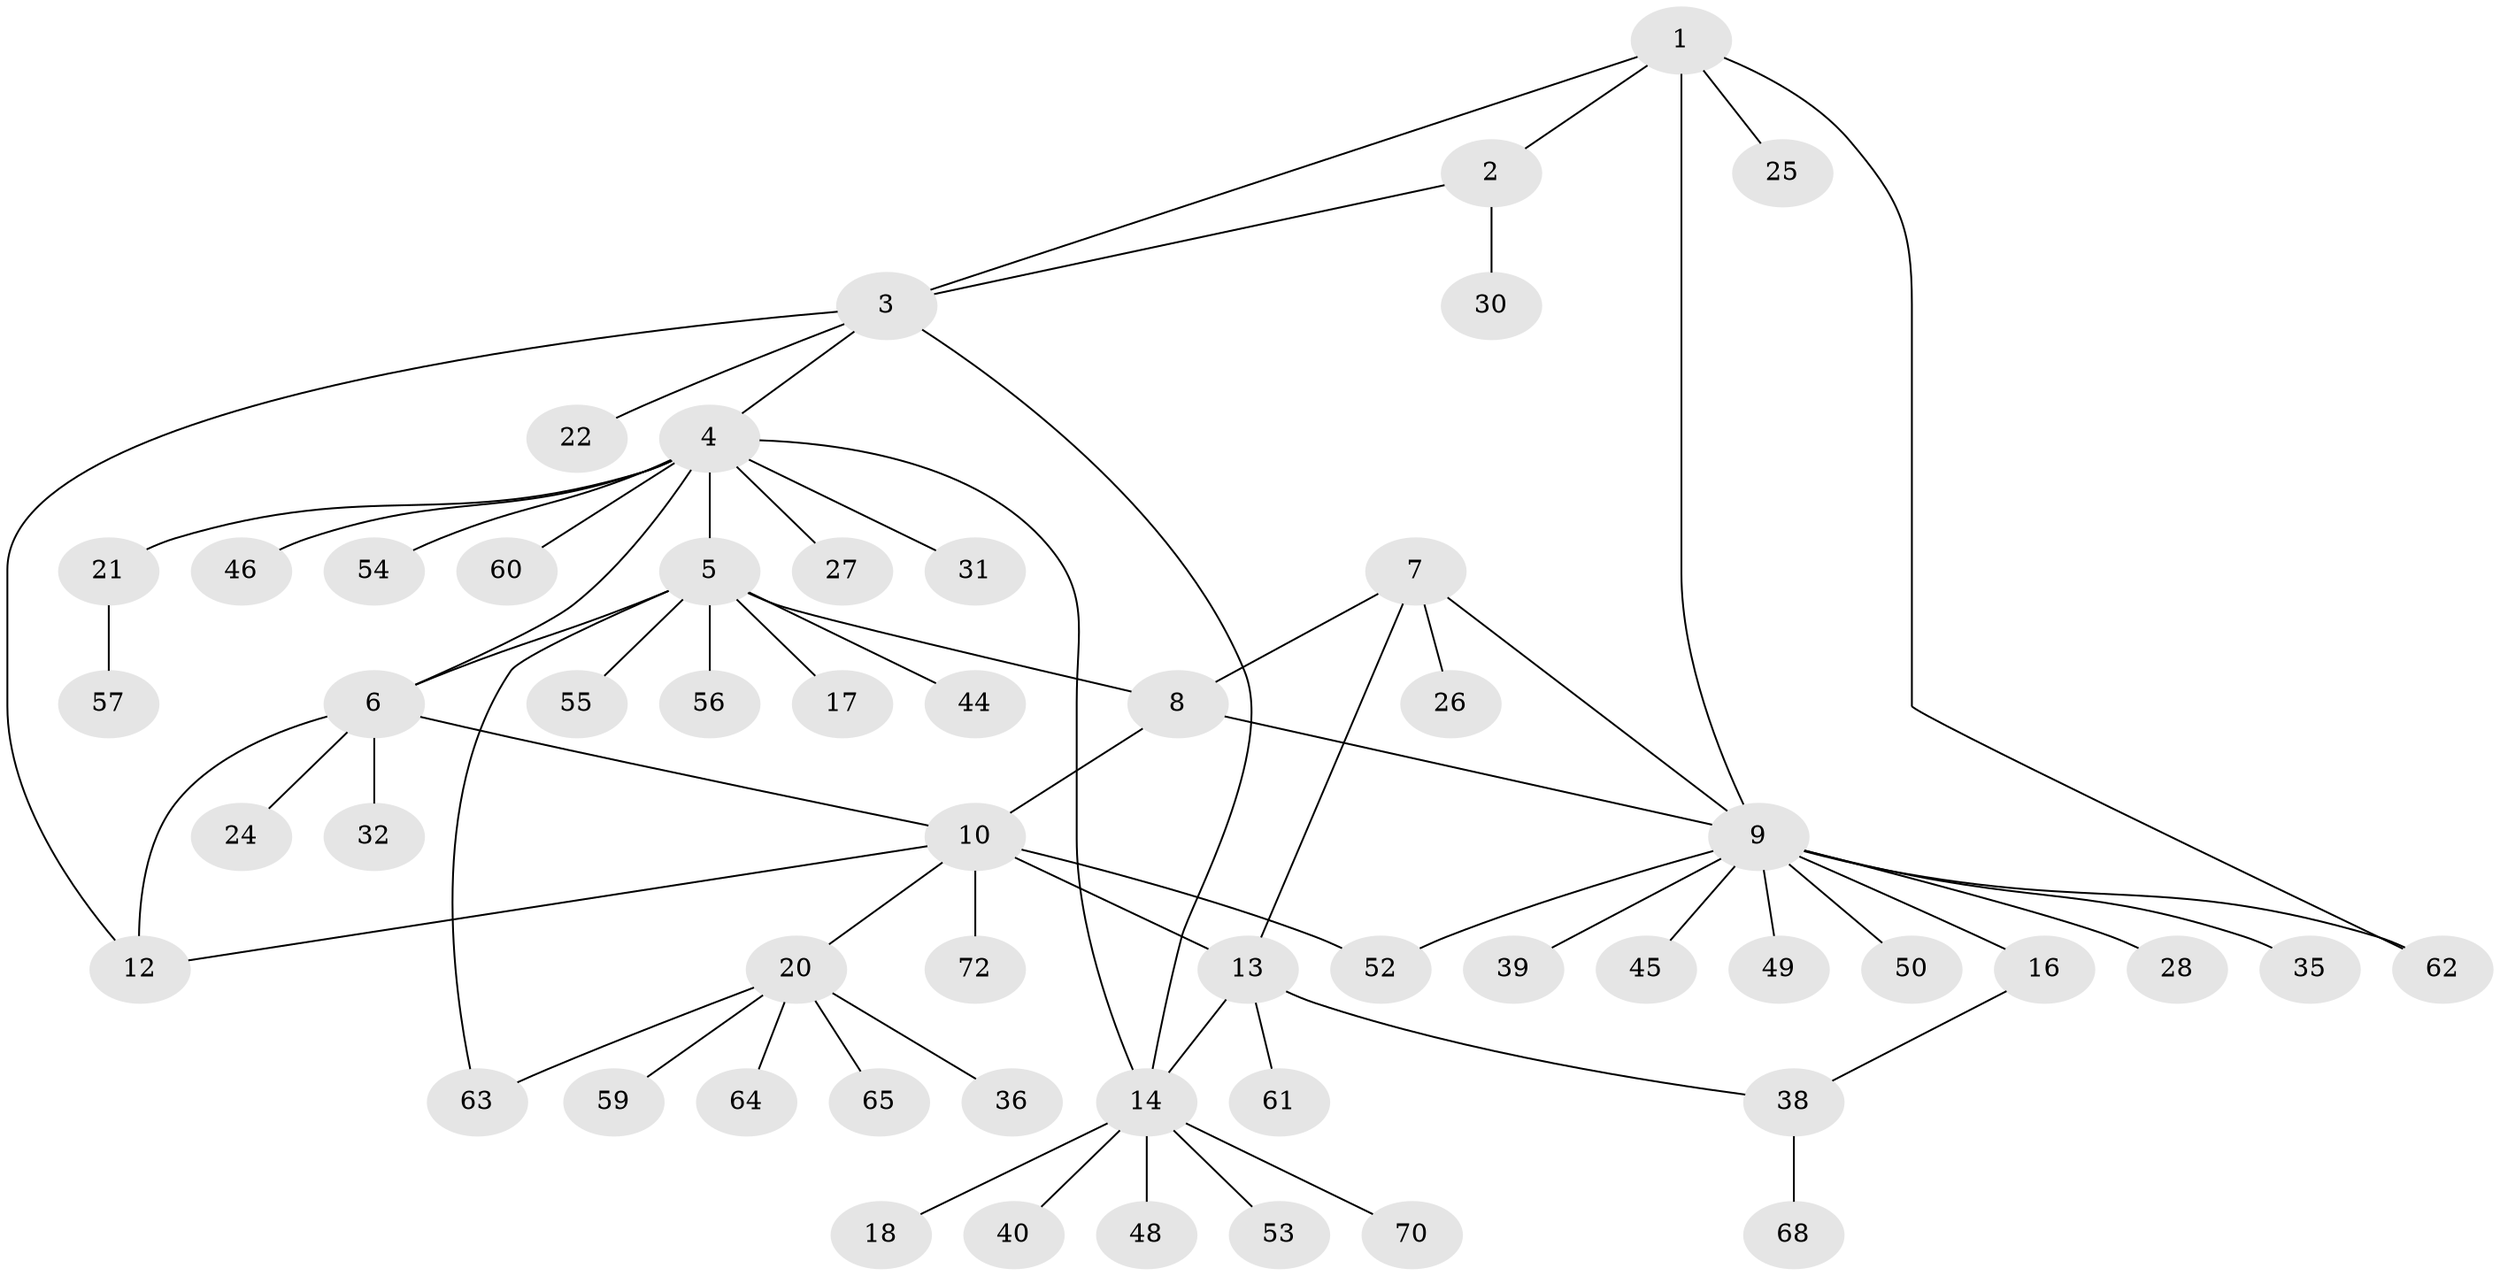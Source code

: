 // Generated by graph-tools (version 1.1) at 2025/52/02/27/25 19:52:17]
// undirected, 54 vertices, 67 edges
graph export_dot {
graph [start="1"]
  node [color=gray90,style=filled];
  1 [super="+37"];
  2;
  3 [super="+41"];
  4 [super="+42"];
  5 [super="+23"];
  6 [super="+11"];
  7 [super="+19"];
  8;
  9 [super="+34"];
  10 [super="+51"];
  12 [super="+58"];
  13 [super="+47"];
  14 [super="+15"];
  16 [super="+33"];
  17 [super="+69"];
  18;
  20 [super="+29"];
  21;
  22;
  24;
  25;
  26 [super="+71"];
  27;
  28;
  30 [super="+43"];
  31;
  32;
  35;
  36;
  38;
  39;
  40;
  44;
  45;
  46 [super="+66"];
  48;
  49;
  50;
  52 [super="+67"];
  53;
  54;
  55;
  56;
  57;
  59;
  60;
  61;
  62;
  63;
  64;
  65;
  68;
  70;
  72;
  1 -- 2;
  1 -- 3;
  1 -- 9;
  1 -- 25;
  1 -- 62;
  2 -- 3;
  2 -- 30;
  3 -- 4;
  3 -- 12;
  3 -- 14;
  3 -- 22;
  4 -- 5;
  4 -- 6;
  4 -- 21;
  4 -- 27;
  4 -- 31;
  4 -- 46;
  4 -- 54;
  4 -- 60;
  4 -- 14;
  5 -- 6;
  5 -- 8;
  5 -- 17;
  5 -- 44;
  5 -- 55;
  5 -- 56;
  5 -- 63;
  6 -- 32;
  6 -- 24;
  6 -- 10;
  6 -- 12;
  7 -- 8;
  7 -- 9;
  7 -- 13;
  7 -- 26;
  8 -- 9;
  8 -- 10;
  9 -- 16;
  9 -- 28;
  9 -- 35;
  9 -- 39;
  9 -- 45;
  9 -- 49;
  9 -- 50;
  9 -- 52;
  9 -- 62;
  10 -- 12;
  10 -- 13 [weight=2];
  10 -- 20;
  10 -- 52;
  10 -- 72;
  13 -- 14 [weight=2];
  13 -- 38;
  13 -- 61;
  14 -- 18;
  14 -- 48;
  14 -- 53;
  14 -- 70;
  14 -- 40;
  16 -- 38;
  20 -- 59;
  20 -- 63;
  20 -- 64;
  20 -- 65;
  20 -- 36;
  21 -- 57;
  38 -- 68;
}
